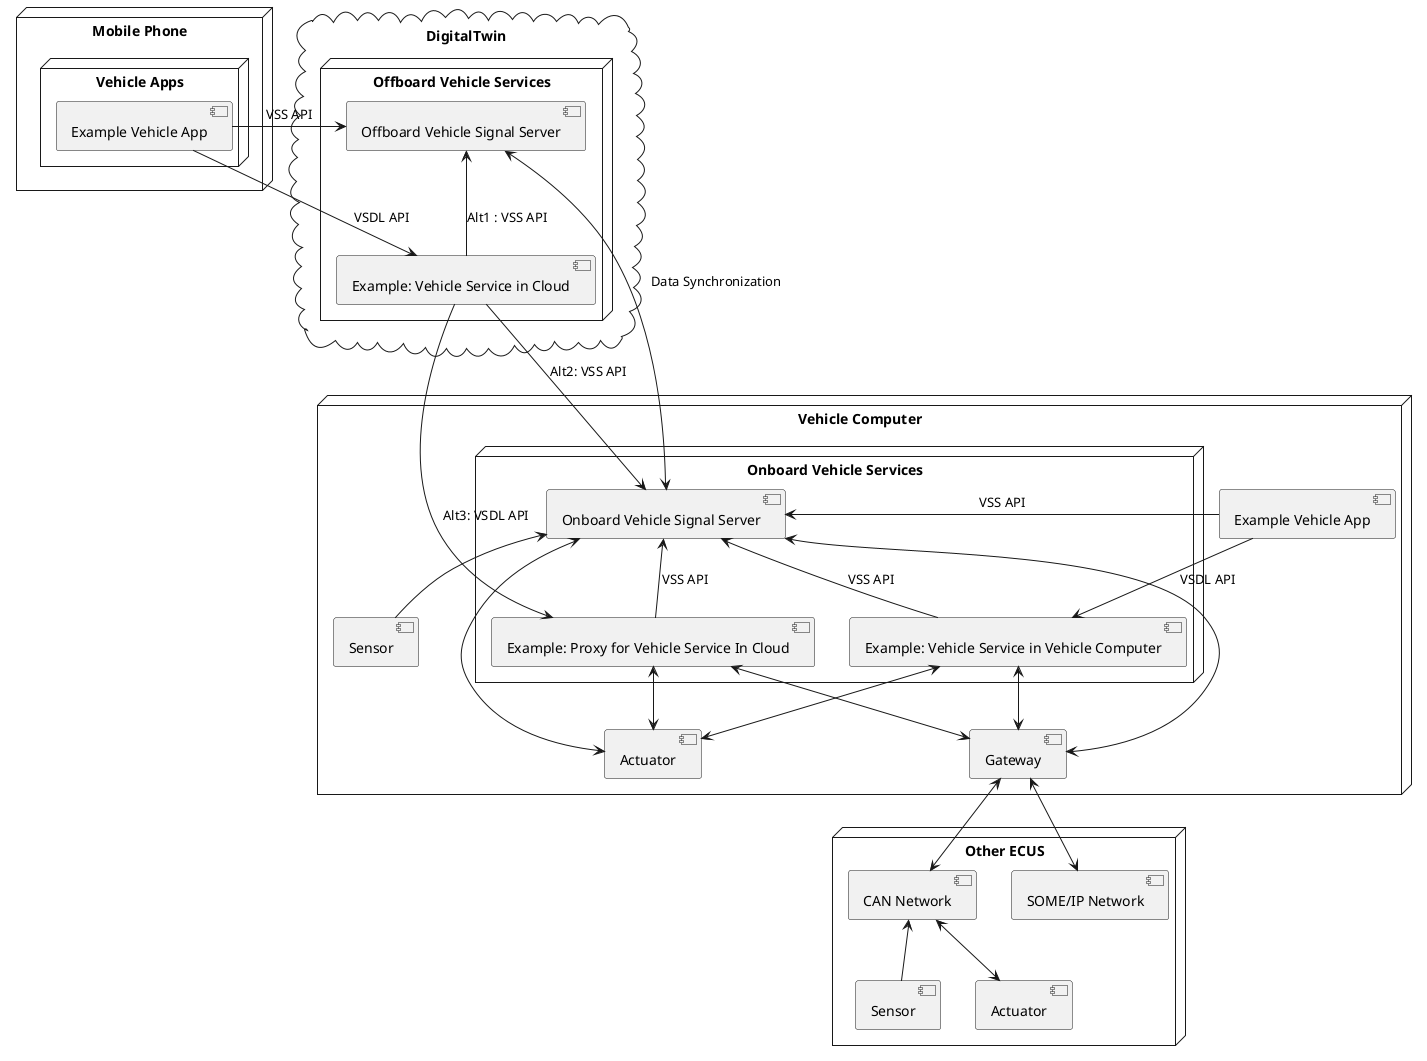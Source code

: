 	

@startuml


node "Mobile Phone" as MobilePhone{
  node "Vehicle Apps" {
    component "Example Vehicle App" as OffboardApp
  }
}


cloud "DigitalTwin" as DigitalTwin{
  node "Offboard Vehicle Services" as OffboardService{
    component "Offboard Vehicle Signal Server" as VSSOffboard
    component "Example: Vehicle Service in Cloud" as VServOffboard
   } 
    VServOffboard -u-> VSSOffboard : Alt1 : VSS API
    OffboardApp -> VSSOffboard : VSS API
    OffboardApp -> VServOffboard : VSDL API
    
}

node "Vehicle Computer" as VehicleComputer{

  node "Onboard Vehicle Services" as OnboardService{
    component "Onboard Vehicle Signal Server" as VSSOnboard
    component "Example: Proxy for Vehicle Service In Cloud" as VServProxyOnboard
    component "Example: Vehicle Service in Vehicle Computer" as VServ2
  }
    component "Gateway" as Gateway
    component "Sensor" as OnboardSensor
    component "Actuator" as OnboardActuator
    component "Example Vehicle App" as OnboardApp
    VSSOffboard <--> VSSOnboard : Data Synchronization
    VServOffboard --> VSSOnboard : Alt2: VSS API
    VServOffboard --> VServProxyOnboard : Alt3: VSDL API
    VServProxyOnboard -u-> VSSOnboard : VSS API
    VServ2 -u-> VSSOnboard : VSS API
    VSSOnboard <-- OnboardSensor
    VSSOnboard <--> OnboardActuator
    VServProxyOnboard <--> OnboardActuator
    VServ2 <--> OnboardActuator
    VSSOnboard <--> Gateway
    VServProxyOnboard <--> Gateway
    VServ2 <--> Gateway
    OnboardApp -> VSSOnboard : VSS API
    OnboardApp --> VServ2 : VSDL API
}


node "Other ECUS" as OtherECUS{
    component "CAN Network" as CAN
    component "SOME/IP Network" as SOMEIP
    component "Sensor" as OnboardOtherSensor
    component "Actuator" as OnboardOtherActuator
    Gateway <-d-> CAN
    Gateway <-d-> SOMEIP
    CAN <-- OnboardOtherSensor
    CAN <--> OnboardOtherActuator
}



@enduml
